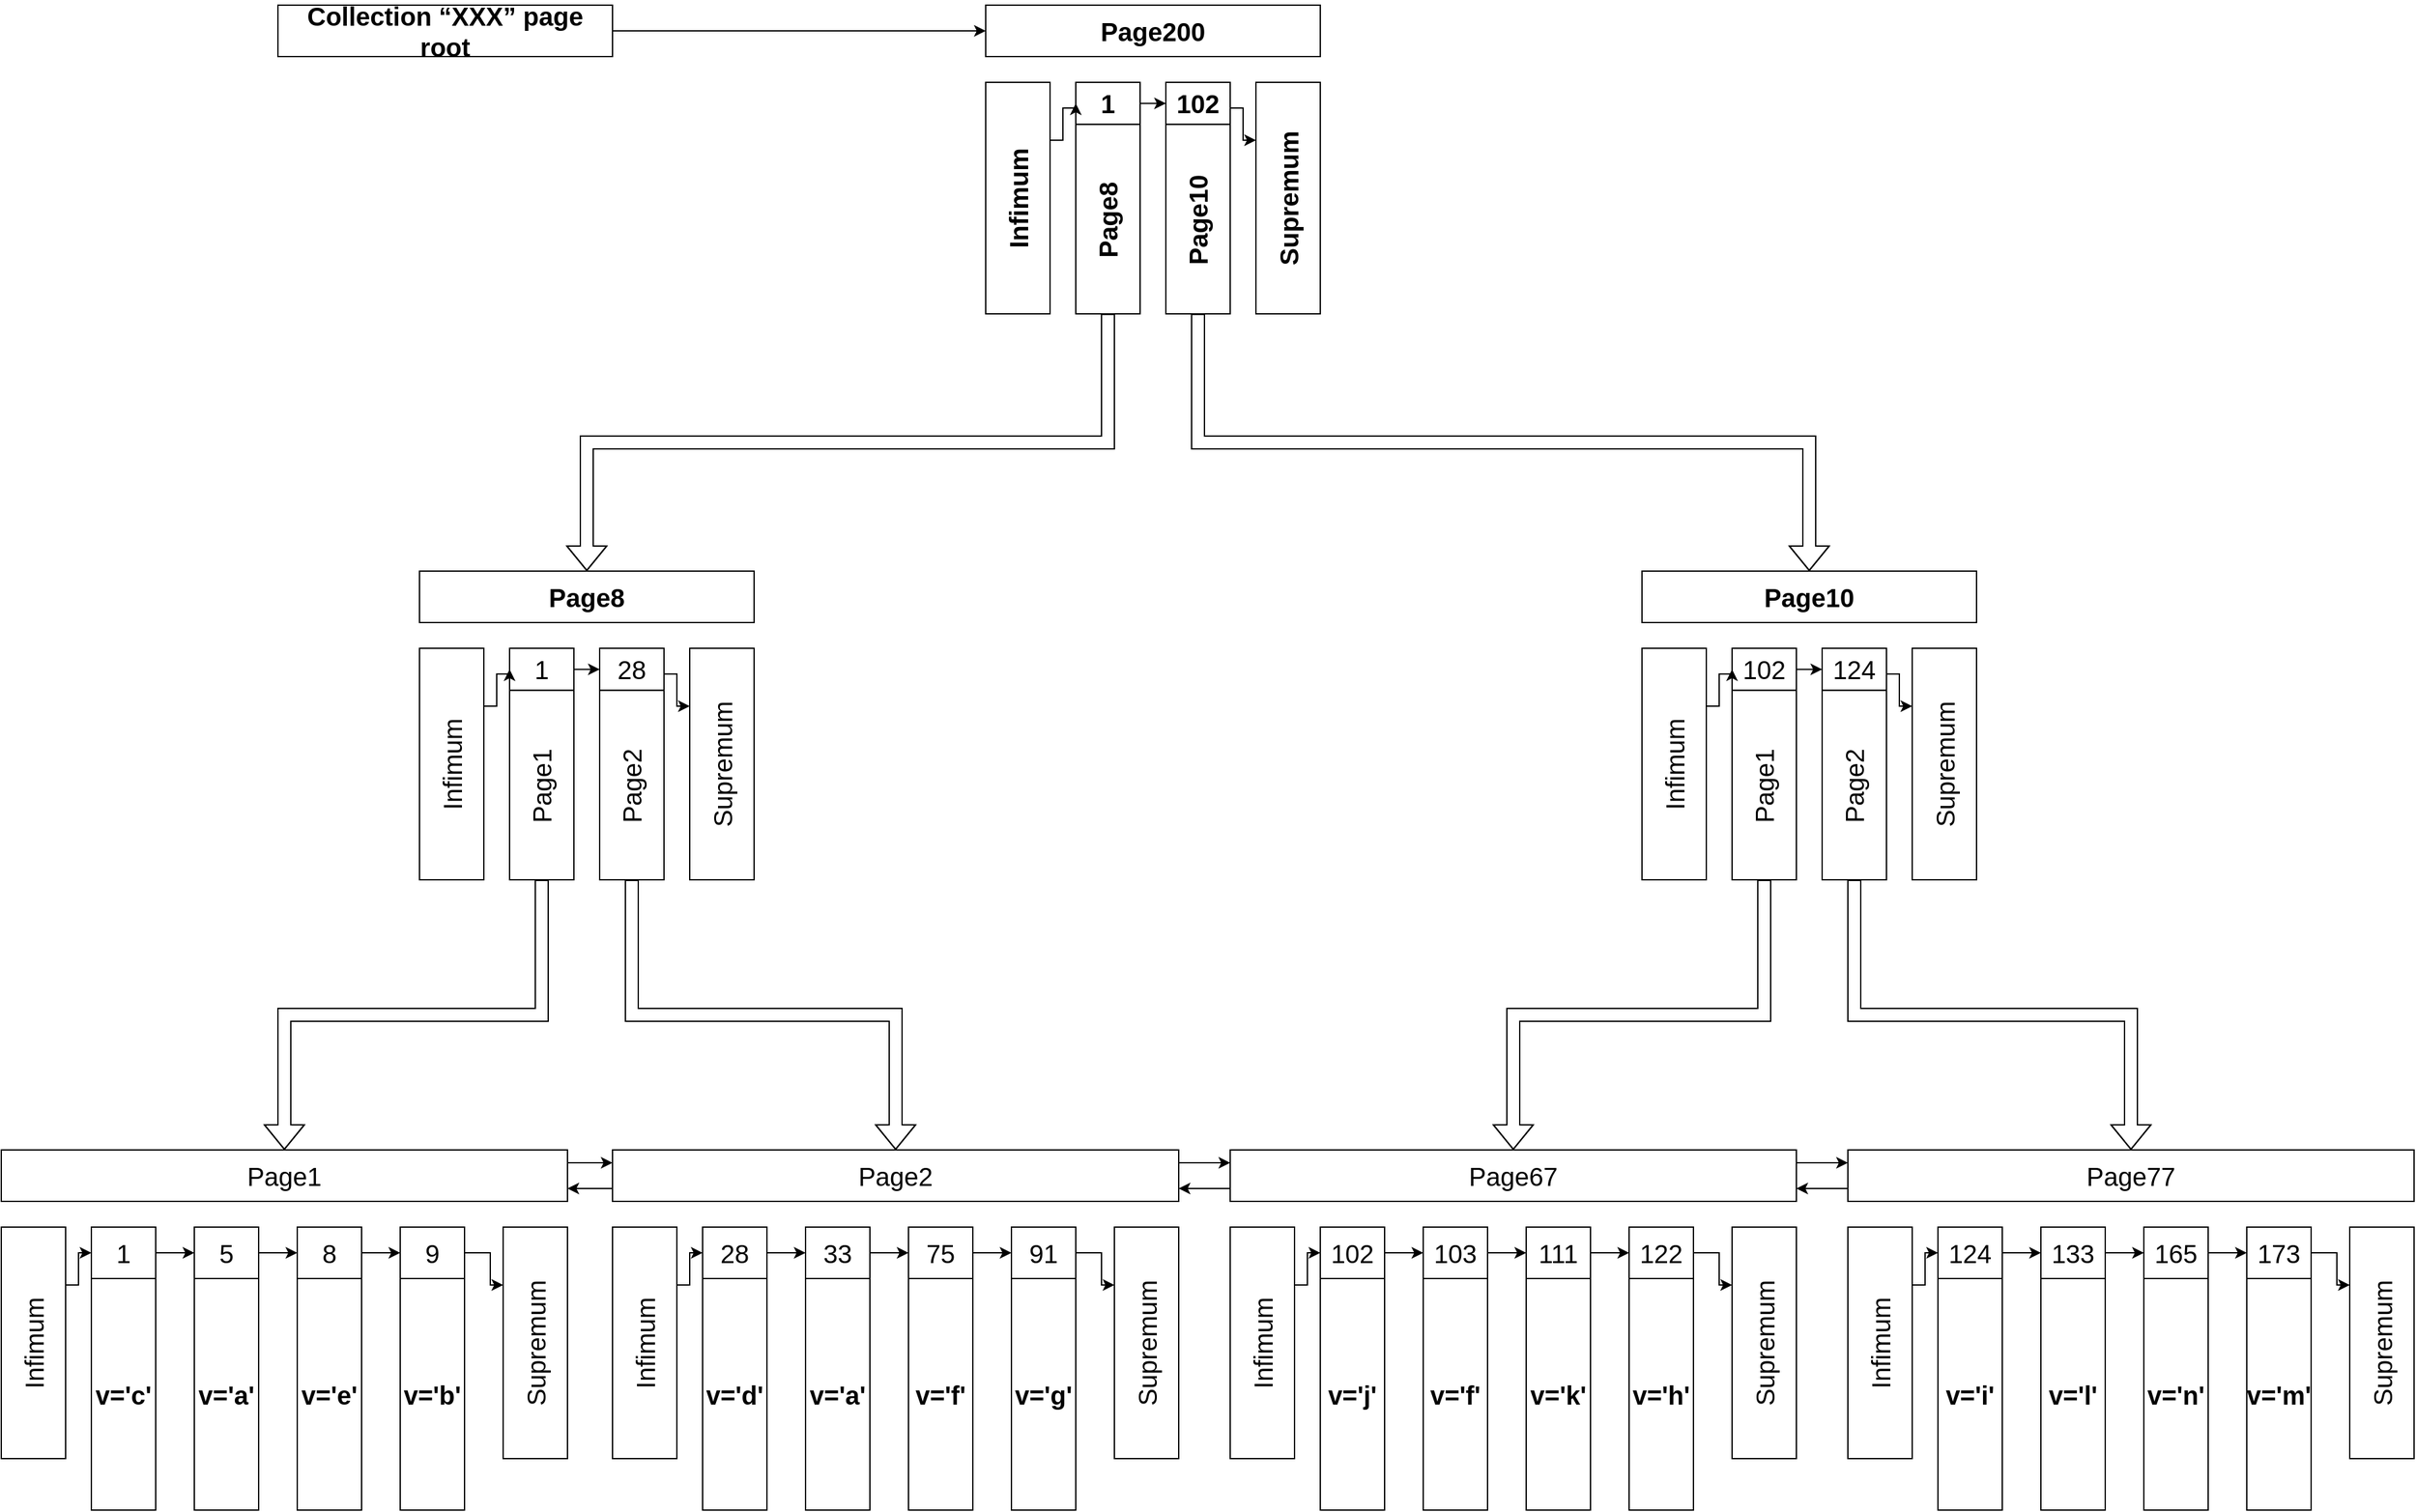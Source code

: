 <mxfile version="20.8.20" type="device"><diagram name="Page-1" id="5X7qmwgHOfAjLhb3YUsZ"><mxGraphModel dx="1434" dy="1808" grid="1" gridSize="10" guides="1" tooltips="1" connect="1" arrows="1" fold="1" page="1" pageScale="1" pageWidth="850" pageHeight="1100" math="0" shadow="0"><root><mxCell id="0"/><mxCell id="1" parent="0"/><mxCell id="Xnpi_SA6Ho7WQKkyMtxQ-25" style="edgeStyle=orthogonalEdgeStyle;rounded=0;orthogonalLoop=1;jettySize=auto;html=1;exitX=1;exitY=0.25;exitDx=0;exitDy=0;entryX=0;entryY=0.25;entryDx=0;entryDy=0;" edge="1" parent="1" source="koLjiDiufipP8f6T_nUg-43" target="koLjiDiufipP8f6T_nUg-63"><mxGeometry relative="1" as="geometry"/></mxCell><mxCell id="koLjiDiufipP8f6T_nUg-105" style="edgeStyle=orthogonalEdgeStyle;rounded=0;orthogonalLoop=1;jettySize=auto;html=1;exitX=1;exitY=0.25;exitDx=0;exitDy=0;entryX=0;entryY=0.25;entryDx=0;entryDy=0;fontFamily=Helvetica;fontSize=20;" parent="1" source="koLjiDiufipP8f6T_nUg-63" target="koLjiDiufipP8f6T_nUg-85" edge="1"><mxGeometry relative="1" as="geometry"/></mxCell><mxCell id="Xnpi_SA6Ho7WQKkyMtxQ-26" style="edgeStyle=orthogonalEdgeStyle;rounded=0;orthogonalLoop=1;jettySize=auto;html=1;exitX=0;exitY=0.75;exitDx=0;exitDy=0;entryX=1;entryY=0.75;entryDx=0;entryDy=0;" edge="1" parent="1" source="koLjiDiufipP8f6T_nUg-63" target="koLjiDiufipP8f6T_nUg-43"><mxGeometry relative="1" as="geometry"/></mxCell><mxCell id="koLjiDiufipP8f6T_nUg-106" style="edgeStyle=orthogonalEdgeStyle;rounded=0;orthogonalLoop=1;jettySize=auto;html=1;exitX=0;exitY=0.75;exitDx=0;exitDy=0;entryX=1;entryY=0.75;entryDx=0;entryDy=0;fontFamily=Helvetica;fontSize=20;" parent="1" source="koLjiDiufipP8f6T_nUg-85" target="koLjiDiufipP8f6T_nUg-63" edge="1"><mxGeometry relative="1" as="geometry"/></mxCell><mxCell id="koLjiDiufipP8f6T_nUg-127" style="edgeStyle=orthogonalEdgeStyle;rounded=0;orthogonalLoop=1;jettySize=auto;html=1;exitX=1;exitY=0.25;exitDx=0;exitDy=0;entryX=0;entryY=0.25;entryDx=0;entryDy=0;fontFamily=Helvetica;fontSize=20;" parent="1" source="koLjiDiufipP8f6T_nUg-85" target="koLjiDiufipP8f6T_nUg-107" edge="1"><mxGeometry relative="1" as="geometry"/></mxCell><mxCell id="koLjiDiufipP8f6T_nUg-128" style="edgeStyle=orthogonalEdgeStyle;rounded=0;orthogonalLoop=1;jettySize=auto;html=1;exitX=0;exitY=0.75;exitDx=0;exitDy=0;entryX=1;entryY=0.75;entryDx=0;entryDy=0;fontFamily=Helvetica;fontSize=20;" parent="1" source="koLjiDiufipP8f6T_nUg-107" target="koLjiDiufipP8f6T_nUg-85" edge="1"><mxGeometry relative="1" as="geometry"/></mxCell><mxCell id="koLjiDiufipP8f6T_nUg-150" style="edgeStyle=orthogonalEdgeStyle;rounded=0;orthogonalLoop=1;jettySize=auto;html=1;exitX=0.5;exitY=1;exitDx=0;exitDy=0;entryX=0.5;entryY=0;entryDx=0;entryDy=0;fontFamily=Helvetica;fontSize=20;shape=flexArrow;" parent="1" source="koLjiDiufipP8f6T_nUg-132" target="koLjiDiufipP8f6T_nUg-43" edge="1"><mxGeometry relative="1" as="geometry"/></mxCell><mxCell id="koLjiDiufipP8f6T_nUg-151" style="edgeStyle=orthogonalEdgeStyle;rounded=0;orthogonalLoop=1;jettySize=auto;html=1;exitX=0.5;exitY=1;exitDx=0;exitDy=0;entryX=0.5;entryY=0;entryDx=0;entryDy=0;fontFamily=Helvetica;fontSize=20;shape=flexArrow;" parent="1" source="koLjiDiufipP8f6T_nUg-141" target="koLjiDiufipP8f6T_nUg-63" edge="1"><mxGeometry relative="1" as="geometry"/></mxCell><mxCell id="koLjiDiufipP8f6T_nUg-164" style="edgeStyle=orthogonalEdgeStyle;rounded=0;orthogonalLoop=1;jettySize=auto;html=1;exitX=0.5;exitY=1;exitDx=0;exitDy=0;entryX=0.5;entryY=0;entryDx=0;entryDy=0;fontFamily=Helvetica;fontSize=20;shape=flexArrow;" parent="1" source="koLjiDiufipP8f6T_nUg-155" target="koLjiDiufipP8f6T_nUg-85" edge="1"><mxGeometry relative="1" as="geometry"/></mxCell><mxCell id="koLjiDiufipP8f6T_nUg-165" style="edgeStyle=orthogonalEdgeStyle;rounded=0;orthogonalLoop=1;jettySize=auto;html=1;fontFamily=Helvetica;fontSize=20;shape=flexArrow;" parent="1" source="koLjiDiufipP8f6T_nUg-158" target="koLjiDiufipP8f6T_nUg-107" edge="1"><mxGeometry relative="1" as="geometry"/></mxCell><mxCell id="koLjiDiufipP8f6T_nUg-178" style="edgeStyle=orthogonalEdgeStyle;rounded=0;orthogonalLoop=1;jettySize=auto;html=1;exitX=0.5;exitY=1;exitDx=0;exitDy=0;entryX=0.5;entryY=0;entryDx=0;entryDy=0;fontFamily=Helvetica;fontSize=20;shape=flexArrow;" parent="1" source="koLjiDiufipP8f6T_nUg-169" target="koLjiDiufipP8f6T_nUg-129" edge="1"><mxGeometry relative="1" as="geometry"/></mxCell><mxCell id="koLjiDiufipP8f6T_nUg-179" style="edgeStyle=orthogonalEdgeStyle;rounded=0;orthogonalLoop=1;jettySize=auto;html=1;exitX=0.5;exitY=1;exitDx=0;exitDy=0;entryX=0.5;entryY=0;entryDx=0;entryDy=0;fontFamily=Helvetica;fontSize=20;shape=flexArrow;" parent="1" source="koLjiDiufipP8f6T_nUg-172" target="koLjiDiufipP8f6T_nUg-152" edge="1"><mxGeometry relative="1" as="geometry"/></mxCell><mxCell id="koLjiDiufipP8f6T_nUg-181" style="edgeStyle=orthogonalEdgeStyle;rounded=0;orthogonalLoop=1;jettySize=auto;html=1;entryX=0;entryY=0.5;entryDx=0;entryDy=0;fontFamily=Helvetica;fontSize=20;" parent="1" source="koLjiDiufipP8f6T_nUg-180" target="koLjiDiufipP8f6T_nUg-166" edge="1"><mxGeometry relative="1" as="geometry"/></mxCell><mxCell id="koLjiDiufipP8f6T_nUg-180" value="&lt;b&gt;Collection “XXX” page root&lt;/b&gt;" style="rounded=0;whiteSpace=wrap;html=1;fontSize=20;" parent="1" vertex="1"><mxGeometry x="420" y="-580" width="260" height="40" as="geometry"/></mxCell><mxCell id="Xnpi_SA6Ho7WQKkyMtxQ-29" value="" style="group" vertex="1" connectable="0" parent="1"><mxGeometry x="530" y="-140" width="260" height="240" as="geometry"/></mxCell><mxCell id="koLjiDiufipP8f6T_nUg-129" value="&lt;b&gt;Page8&lt;/b&gt;" style="rounded=0;whiteSpace=wrap;html=1;fontSize=20;" parent="Xnpi_SA6Ho7WQKkyMtxQ-29" vertex="1"><mxGeometry width="260" height="40" as="geometry"/></mxCell><mxCell id="koLjiDiufipP8f6T_nUg-130" value="" style="group" parent="Xnpi_SA6Ho7WQKkyMtxQ-29" vertex="1" connectable="0"><mxGeometry x="70" y="60" width="50" height="180" as="geometry"/></mxCell><mxCell id="koLjiDiufipP8f6T_nUg-131" value="1" style="rounded=0;whiteSpace=wrap;html=1;fontSize=20;" parent="koLjiDiufipP8f6T_nUg-130" vertex="1"><mxGeometry width="50" height="32.727" as="geometry"/></mxCell><mxCell id="koLjiDiufipP8f6T_nUg-132" value="Page1" style="rounded=0;whiteSpace=wrap;html=1;fontSize=20;horizontal=0;" parent="koLjiDiufipP8f6T_nUg-130" vertex="1"><mxGeometry y="32.727" width="50" height="147.273" as="geometry"/></mxCell><mxCell id="koLjiDiufipP8f6T_nUg-139" value="" style="group" parent="Xnpi_SA6Ho7WQKkyMtxQ-29" vertex="1" connectable="0"><mxGeometry x="140" y="60" width="50" height="180" as="geometry"/></mxCell><mxCell id="koLjiDiufipP8f6T_nUg-140" value="28" style="rounded=0;whiteSpace=wrap;html=1;fontSize=20;" parent="koLjiDiufipP8f6T_nUg-139" vertex="1"><mxGeometry width="50" height="32.727" as="geometry"/></mxCell><mxCell id="koLjiDiufipP8f6T_nUg-141" value="Page2" style="rounded=0;whiteSpace=wrap;html=1;fontSize=20;horizontal=0;" parent="koLjiDiufipP8f6T_nUg-139" vertex="1"><mxGeometry y="32.727" width="50" height="147.273" as="geometry"/></mxCell><mxCell id="koLjiDiufipP8f6T_nUg-142" style="edgeStyle=orthogonalEdgeStyle;rounded=0;orthogonalLoop=1;jettySize=auto;html=1;exitX=1;exitY=0.25;exitDx=0;exitDy=0;entryX=0;entryY=0.5;entryDx=0;entryDy=0;fontFamily=Helvetica;fontSize=20;" parent="Xnpi_SA6Ho7WQKkyMtxQ-29" source="koLjiDiufipP8f6T_nUg-143" target="koLjiDiufipP8f6T_nUg-131" edge="1"><mxGeometry relative="1" as="geometry"><Array as="points"><mxPoint x="60" y="105"/><mxPoint x="60" y="80"/></Array></mxGeometry></mxCell><mxCell id="koLjiDiufipP8f6T_nUg-143" value="Infimum" style="rounded=0;whiteSpace=wrap;html=1;fontSize=20;horizontal=0;" parent="Xnpi_SA6Ho7WQKkyMtxQ-29" vertex="1"><mxGeometry y="60" width="50" height="180" as="geometry"/></mxCell><mxCell id="koLjiDiufipP8f6T_nUg-144" value="Supremum" style="rounded=0;whiteSpace=wrap;html=1;fontSize=20;horizontal=0;" parent="Xnpi_SA6Ho7WQKkyMtxQ-29" vertex="1"><mxGeometry x="210" y="60" width="50" height="180" as="geometry"/></mxCell><mxCell id="koLjiDiufipP8f6T_nUg-148" style="edgeStyle=orthogonalEdgeStyle;rounded=0;orthogonalLoop=1;jettySize=auto;html=1;exitX=1;exitY=0.5;exitDx=0;exitDy=0;entryX=0;entryY=0.25;entryDx=0;entryDy=0;fontFamily=Helvetica;fontSize=20;" parent="Xnpi_SA6Ho7WQKkyMtxQ-29" source="koLjiDiufipP8f6T_nUg-140" target="koLjiDiufipP8f6T_nUg-144" edge="1"><mxGeometry relative="1" as="geometry"><Array as="points"><mxPoint x="200" y="80"/><mxPoint x="200" y="105"/></Array></mxGeometry></mxCell><mxCell id="koLjiDiufipP8f6T_nUg-149" style="edgeStyle=orthogonalEdgeStyle;rounded=0;orthogonalLoop=1;jettySize=auto;html=1;exitX=1;exitY=0.5;exitDx=0;exitDy=0;fontFamily=Helvetica;fontSize=20;" parent="Xnpi_SA6Ho7WQKkyMtxQ-29" source="koLjiDiufipP8f6T_nUg-131" target="koLjiDiufipP8f6T_nUg-140" edge="1"><mxGeometry relative="1" as="geometry"/></mxCell><mxCell id="Xnpi_SA6Ho7WQKkyMtxQ-30" value="" style="group" vertex="1" connectable="0" parent="1"><mxGeometry x="970" y="-580" width="260" height="240" as="geometry"/></mxCell><mxCell id="koLjiDiufipP8f6T_nUg-166" value="&lt;b&gt;Page200&lt;/b&gt;" style="rounded=0;whiteSpace=wrap;html=1;fontSize=20;" parent="Xnpi_SA6Ho7WQKkyMtxQ-30" vertex="1"><mxGeometry width="260" height="40" as="geometry"/></mxCell><mxCell id="koLjiDiufipP8f6T_nUg-167" value="" style="group;" parent="Xnpi_SA6Ho7WQKkyMtxQ-30" vertex="1" connectable="0"><mxGeometry x="70" y="60" width="50" height="180" as="geometry"/></mxCell><mxCell id="koLjiDiufipP8f6T_nUg-168" value="&lt;b&gt;1&lt;/b&gt;" style="rounded=0;whiteSpace=wrap;html=1;fontSize=20;" parent="koLjiDiufipP8f6T_nUg-167" vertex="1"><mxGeometry width="50" height="32.727" as="geometry"/></mxCell><mxCell id="koLjiDiufipP8f6T_nUg-169" value="&lt;b&gt;Page8&lt;/b&gt;" style="rounded=0;whiteSpace=wrap;html=1;fontSize=20;horizontal=0;" parent="koLjiDiufipP8f6T_nUg-167" vertex="1"><mxGeometry y="32.727" width="50" height="147.273" as="geometry"/></mxCell><mxCell id="koLjiDiufipP8f6T_nUg-170" value="" style="group;fontStyle=1" parent="Xnpi_SA6Ho7WQKkyMtxQ-30" vertex="1" connectable="0"><mxGeometry x="140" y="60" width="50" height="180" as="geometry"/></mxCell><mxCell id="koLjiDiufipP8f6T_nUg-171" value="&lt;b&gt;102&lt;/b&gt;" style="rounded=0;whiteSpace=wrap;html=1;fontSize=20;" parent="koLjiDiufipP8f6T_nUg-170" vertex="1"><mxGeometry width="50" height="32.727" as="geometry"/></mxCell><mxCell id="koLjiDiufipP8f6T_nUg-172" value="&lt;b&gt;Page10&lt;/b&gt;" style="rounded=0;whiteSpace=wrap;html=1;fontSize=20;horizontal=0;" parent="koLjiDiufipP8f6T_nUg-170" vertex="1"><mxGeometry y="32.727" width="50" height="147.273" as="geometry"/></mxCell><mxCell id="koLjiDiufipP8f6T_nUg-173" style="edgeStyle=orthogonalEdgeStyle;rounded=0;orthogonalLoop=1;jettySize=auto;html=1;exitX=1;exitY=0.25;exitDx=0;exitDy=0;entryX=0;entryY=0.5;entryDx=0;entryDy=0;fontFamily=Helvetica;fontSize=20;" parent="Xnpi_SA6Ho7WQKkyMtxQ-30" source="koLjiDiufipP8f6T_nUg-174" target="koLjiDiufipP8f6T_nUg-168" edge="1"><mxGeometry relative="1" as="geometry"><Array as="points"><mxPoint x="60" y="105"/><mxPoint x="60" y="80"/></Array></mxGeometry></mxCell><mxCell id="koLjiDiufipP8f6T_nUg-174" value="&lt;b&gt;Infimum&lt;/b&gt;" style="rounded=0;whiteSpace=wrap;html=1;fontSize=20;horizontal=0;" parent="Xnpi_SA6Ho7WQKkyMtxQ-30" vertex="1"><mxGeometry y="60" width="50" height="180" as="geometry"/></mxCell><mxCell id="koLjiDiufipP8f6T_nUg-175" value="&lt;b&gt;Supremum&lt;/b&gt;" style="rounded=0;whiteSpace=wrap;html=1;fontSize=20;horizontal=0;" parent="Xnpi_SA6Ho7WQKkyMtxQ-30" vertex="1"><mxGeometry x="210" y="60" width="50" height="180" as="geometry"/></mxCell><mxCell id="koLjiDiufipP8f6T_nUg-176" style="edgeStyle=orthogonalEdgeStyle;rounded=0;orthogonalLoop=1;jettySize=auto;html=1;exitX=1;exitY=0.5;exitDx=0;exitDy=0;entryX=0;entryY=0.25;entryDx=0;entryDy=0;fontFamily=Helvetica;fontSize=20;" parent="Xnpi_SA6Ho7WQKkyMtxQ-30" source="koLjiDiufipP8f6T_nUg-171" target="koLjiDiufipP8f6T_nUg-175" edge="1"><mxGeometry relative="1" as="geometry"><Array as="points"><mxPoint x="200" y="80"/><mxPoint x="200" y="105"/></Array></mxGeometry></mxCell><mxCell id="koLjiDiufipP8f6T_nUg-177" style="edgeStyle=orthogonalEdgeStyle;rounded=0;orthogonalLoop=1;jettySize=auto;html=1;exitX=1;exitY=0.5;exitDx=0;exitDy=0;fontFamily=Helvetica;fontSize=20;" parent="Xnpi_SA6Ho7WQKkyMtxQ-30" source="koLjiDiufipP8f6T_nUg-168" target="koLjiDiufipP8f6T_nUg-171" edge="1"><mxGeometry relative="1" as="geometry"/></mxCell><mxCell id="Xnpi_SA6Ho7WQKkyMtxQ-31" value="" style="group" vertex="1" connectable="0" parent="1"><mxGeometry x="1480" y="-140" width="260" height="240" as="geometry"/></mxCell><mxCell id="koLjiDiufipP8f6T_nUg-152" value="&lt;b&gt;Page10&lt;/b&gt;" style="rounded=0;whiteSpace=wrap;html=1;fontSize=20;" parent="Xnpi_SA6Ho7WQKkyMtxQ-31" vertex="1"><mxGeometry width="260" height="40" as="geometry"/></mxCell><mxCell id="koLjiDiufipP8f6T_nUg-153" value="" style="group" parent="Xnpi_SA6Ho7WQKkyMtxQ-31" vertex="1" connectable="0"><mxGeometry x="70" y="60" width="50" height="180" as="geometry"/></mxCell><mxCell id="koLjiDiufipP8f6T_nUg-154" value="102" style="rounded=0;whiteSpace=wrap;html=1;fontSize=20;" parent="koLjiDiufipP8f6T_nUg-153" vertex="1"><mxGeometry width="50" height="32.727" as="geometry"/></mxCell><mxCell id="koLjiDiufipP8f6T_nUg-155" value="Page1" style="rounded=0;whiteSpace=wrap;html=1;fontSize=20;horizontal=0;" parent="koLjiDiufipP8f6T_nUg-153" vertex="1"><mxGeometry y="32.727" width="50" height="147.273" as="geometry"/></mxCell><mxCell id="koLjiDiufipP8f6T_nUg-156" value="" style="group" parent="Xnpi_SA6Ho7WQKkyMtxQ-31" vertex="1" connectable="0"><mxGeometry x="140" y="60" width="50" height="180" as="geometry"/></mxCell><mxCell id="koLjiDiufipP8f6T_nUg-157" value="124" style="rounded=0;whiteSpace=wrap;html=1;fontSize=20;" parent="koLjiDiufipP8f6T_nUg-156" vertex="1"><mxGeometry width="50" height="32.727" as="geometry"/></mxCell><mxCell id="koLjiDiufipP8f6T_nUg-158" value="Page2" style="rounded=0;whiteSpace=wrap;html=1;fontSize=20;horizontal=0;" parent="koLjiDiufipP8f6T_nUg-156" vertex="1"><mxGeometry y="32.727" width="50" height="147.273" as="geometry"/></mxCell><mxCell id="koLjiDiufipP8f6T_nUg-159" style="edgeStyle=orthogonalEdgeStyle;rounded=0;orthogonalLoop=1;jettySize=auto;html=1;exitX=1;exitY=0.25;exitDx=0;exitDy=0;entryX=0;entryY=0.5;entryDx=0;entryDy=0;fontFamily=Helvetica;fontSize=20;" parent="Xnpi_SA6Ho7WQKkyMtxQ-31" source="koLjiDiufipP8f6T_nUg-160" target="koLjiDiufipP8f6T_nUg-154" edge="1"><mxGeometry relative="1" as="geometry"><Array as="points"><mxPoint x="60" y="105"/><mxPoint x="60" y="80"/></Array></mxGeometry></mxCell><mxCell id="koLjiDiufipP8f6T_nUg-160" value="Infimum" style="rounded=0;whiteSpace=wrap;html=1;fontSize=20;horizontal=0;" parent="Xnpi_SA6Ho7WQKkyMtxQ-31" vertex="1"><mxGeometry y="60" width="50" height="180" as="geometry"/></mxCell><mxCell id="koLjiDiufipP8f6T_nUg-161" value="Supremum" style="rounded=0;whiteSpace=wrap;html=1;fontSize=20;horizontal=0;" parent="Xnpi_SA6Ho7WQKkyMtxQ-31" vertex="1"><mxGeometry x="210" y="60" width="50" height="180" as="geometry"/></mxCell><mxCell id="koLjiDiufipP8f6T_nUg-162" style="edgeStyle=orthogonalEdgeStyle;rounded=0;orthogonalLoop=1;jettySize=auto;html=1;exitX=1;exitY=0.5;exitDx=0;exitDy=0;entryX=0;entryY=0.25;entryDx=0;entryDy=0;fontFamily=Helvetica;fontSize=20;" parent="Xnpi_SA6Ho7WQKkyMtxQ-31" source="koLjiDiufipP8f6T_nUg-157" target="koLjiDiufipP8f6T_nUg-161" edge="1"><mxGeometry relative="1" as="geometry"><Array as="points"><mxPoint x="200" y="80"/><mxPoint x="200" y="105"/></Array></mxGeometry></mxCell><mxCell id="koLjiDiufipP8f6T_nUg-163" style="edgeStyle=orthogonalEdgeStyle;rounded=0;orthogonalLoop=1;jettySize=auto;html=1;exitX=1;exitY=0.5;exitDx=0;exitDy=0;fontFamily=Helvetica;fontSize=20;" parent="Xnpi_SA6Ho7WQKkyMtxQ-31" source="koLjiDiufipP8f6T_nUg-154" target="koLjiDiufipP8f6T_nUg-157" edge="1"><mxGeometry relative="1" as="geometry"/></mxCell><mxCell id="Xnpi_SA6Ho7WQKkyMtxQ-32" value="" style="group" vertex="1" connectable="0" parent="1"><mxGeometry x="205" y="310" width="440" height="280" as="geometry"/></mxCell><mxCell id="koLjiDiufipP8f6T_nUg-43" value="Page1" style="rounded=0;whiteSpace=wrap;html=1;fontSize=20;" parent="Xnpi_SA6Ho7WQKkyMtxQ-32" vertex="1"><mxGeometry width="440" height="40" as="geometry"/></mxCell><mxCell id="koLjiDiufipP8f6T_nUg-46" value="" style="group" parent="Xnpi_SA6Ho7WQKkyMtxQ-32" vertex="1" connectable="0"><mxGeometry x="70" y="60" width="50" height="220" as="geometry"/></mxCell><mxCell id="koLjiDiufipP8f6T_nUg-44" value="1" style="rounded=0;whiteSpace=wrap;html=1;fontSize=20;" parent="koLjiDiufipP8f6T_nUg-46" vertex="1"><mxGeometry width="50" height="40" as="geometry"/></mxCell><mxCell id="koLjiDiufipP8f6T_nUg-45" value="&lt;b&gt;v='c'&lt;/b&gt;" style="rounded=0;whiteSpace=wrap;html=1;fontSize=20;" parent="koLjiDiufipP8f6T_nUg-46" vertex="1"><mxGeometry y="40" width="50" height="180" as="geometry"/></mxCell><mxCell id="koLjiDiufipP8f6T_nUg-47" value="" style="group" parent="Xnpi_SA6Ho7WQKkyMtxQ-32" vertex="1" connectable="0"><mxGeometry x="150" y="60" width="50" height="220" as="geometry"/></mxCell><mxCell id="koLjiDiufipP8f6T_nUg-48" value="5" style="rounded=0;whiteSpace=wrap;html=1;fontSize=20;" parent="koLjiDiufipP8f6T_nUg-47" vertex="1"><mxGeometry width="50" height="40" as="geometry"/></mxCell><mxCell id="koLjiDiufipP8f6T_nUg-49" value="&lt;b&gt;v='a'&lt;/b&gt;" style="rounded=0;whiteSpace=wrap;html=1;fontSize=20;" parent="koLjiDiufipP8f6T_nUg-47" vertex="1"><mxGeometry y="40" width="50" height="180" as="geometry"/></mxCell><mxCell id="koLjiDiufipP8f6T_nUg-50" value="" style="group" parent="Xnpi_SA6Ho7WQKkyMtxQ-32" vertex="1" connectable="0"><mxGeometry x="230" y="60" width="50" height="220" as="geometry"/></mxCell><mxCell id="koLjiDiufipP8f6T_nUg-51" value="8" style="rounded=0;whiteSpace=wrap;html=1;fontSize=20;" parent="koLjiDiufipP8f6T_nUg-50" vertex="1"><mxGeometry width="50" height="40" as="geometry"/></mxCell><mxCell id="koLjiDiufipP8f6T_nUg-52" value="&lt;b&gt;v='e'&lt;/b&gt;" style="rounded=0;whiteSpace=wrap;html=1;fontSize=20;" parent="koLjiDiufipP8f6T_nUg-50" vertex="1"><mxGeometry y="40" width="50" height="180" as="geometry"/></mxCell><mxCell id="koLjiDiufipP8f6T_nUg-53" value="" style="group" parent="Xnpi_SA6Ho7WQKkyMtxQ-32" vertex="1" connectable="0"><mxGeometry x="310" y="60" width="50" height="220" as="geometry"/></mxCell><mxCell id="koLjiDiufipP8f6T_nUg-54" value="9" style="rounded=0;whiteSpace=wrap;html=1;fontSize=20;" parent="koLjiDiufipP8f6T_nUg-53" vertex="1"><mxGeometry width="50" height="40" as="geometry"/></mxCell><mxCell id="koLjiDiufipP8f6T_nUg-55" value="&lt;b&gt;v='b'&lt;/b&gt;" style="rounded=0;whiteSpace=wrap;html=1;fontSize=20;" parent="koLjiDiufipP8f6T_nUg-53" vertex="1"><mxGeometry y="40" width="50" height="180" as="geometry"/></mxCell><mxCell id="koLjiDiufipP8f6T_nUg-58" style="edgeStyle=orthogonalEdgeStyle;rounded=0;orthogonalLoop=1;jettySize=auto;html=1;exitX=1;exitY=0.25;exitDx=0;exitDy=0;entryX=0;entryY=0.5;entryDx=0;entryDy=0;fontFamily=Helvetica;fontSize=20;" parent="Xnpi_SA6Ho7WQKkyMtxQ-32" source="koLjiDiufipP8f6T_nUg-56" target="koLjiDiufipP8f6T_nUg-44" edge="1"><mxGeometry relative="1" as="geometry"><Array as="points"><mxPoint x="60" y="105"/><mxPoint x="60" y="80"/></Array></mxGeometry></mxCell><mxCell id="koLjiDiufipP8f6T_nUg-56" value="Infimum" style="rounded=0;whiteSpace=wrap;html=1;fontSize=20;horizontal=0;" parent="Xnpi_SA6Ho7WQKkyMtxQ-32" vertex="1"><mxGeometry y="60" width="50" height="180" as="geometry"/></mxCell><mxCell id="koLjiDiufipP8f6T_nUg-57" value="Supremum" style="rounded=0;whiteSpace=wrap;html=1;fontSize=20;horizontal=0;" parent="Xnpi_SA6Ho7WQKkyMtxQ-32" vertex="1"><mxGeometry x="390" y="60" width="50" height="180" as="geometry"/></mxCell><mxCell id="koLjiDiufipP8f6T_nUg-59" style="edgeStyle=orthogonalEdgeStyle;rounded=0;orthogonalLoop=1;jettySize=auto;html=1;exitX=1;exitY=0.5;exitDx=0;exitDy=0;entryX=0;entryY=0.5;entryDx=0;entryDy=0;fontFamily=Helvetica;fontSize=20;" parent="Xnpi_SA6Ho7WQKkyMtxQ-32" source="koLjiDiufipP8f6T_nUg-44" target="koLjiDiufipP8f6T_nUg-48" edge="1"><mxGeometry relative="1" as="geometry"/></mxCell><mxCell id="koLjiDiufipP8f6T_nUg-60" style="edgeStyle=orthogonalEdgeStyle;rounded=0;orthogonalLoop=1;jettySize=auto;html=1;exitX=1;exitY=0.5;exitDx=0;exitDy=0;entryX=0;entryY=0.5;entryDx=0;entryDy=0;fontFamily=Helvetica;fontSize=20;" parent="Xnpi_SA6Ho7WQKkyMtxQ-32" source="koLjiDiufipP8f6T_nUg-48" target="koLjiDiufipP8f6T_nUg-51" edge="1"><mxGeometry relative="1" as="geometry"/></mxCell><mxCell id="Xnpi_SA6Ho7WQKkyMtxQ-27" style="edgeStyle=orthogonalEdgeStyle;rounded=0;orthogonalLoop=1;jettySize=auto;html=1;exitX=1;exitY=0.5;exitDx=0;exitDy=0;entryX=0;entryY=0.5;entryDx=0;entryDy=0;" edge="1" parent="Xnpi_SA6Ho7WQKkyMtxQ-32" source="koLjiDiufipP8f6T_nUg-51" target="koLjiDiufipP8f6T_nUg-54"><mxGeometry relative="1" as="geometry"/></mxCell><mxCell id="Xnpi_SA6Ho7WQKkyMtxQ-28" style="edgeStyle=orthogonalEdgeStyle;rounded=0;orthogonalLoop=1;jettySize=auto;html=1;exitX=1;exitY=0.5;exitDx=0;exitDy=0;entryX=0;entryY=0.25;entryDx=0;entryDy=0;" edge="1" parent="Xnpi_SA6Ho7WQKkyMtxQ-32" source="koLjiDiufipP8f6T_nUg-54" target="koLjiDiufipP8f6T_nUg-57"><mxGeometry relative="1" as="geometry"><Array as="points"><mxPoint x="380" y="80"/><mxPoint x="380" y="105"/></Array></mxGeometry></mxCell><mxCell id="Xnpi_SA6Ho7WQKkyMtxQ-33" value="" style="group" vertex="1" connectable="0" parent="1"><mxGeometry x="680" y="310" width="440" height="280" as="geometry"/></mxCell><mxCell id="koLjiDiufipP8f6T_nUg-63" value="Page2" style="rounded=0;whiteSpace=wrap;html=1;fontSize=20;" parent="Xnpi_SA6Ho7WQKkyMtxQ-33" vertex="1"><mxGeometry width="440" height="40" as="geometry"/></mxCell><mxCell id="koLjiDiufipP8f6T_nUg-64" value="" style="group" parent="Xnpi_SA6Ho7WQKkyMtxQ-33" vertex="1" connectable="0"><mxGeometry x="70" y="60" width="50" height="220" as="geometry"/></mxCell><mxCell id="koLjiDiufipP8f6T_nUg-65" value="28" style="rounded=0;whiteSpace=wrap;html=1;fontSize=20;" parent="koLjiDiufipP8f6T_nUg-64" vertex="1"><mxGeometry width="50" height="40" as="geometry"/></mxCell><mxCell id="koLjiDiufipP8f6T_nUg-66" value="&lt;b&gt;v='d'&lt;/b&gt;" style="rounded=0;whiteSpace=wrap;html=1;fontSize=20;" parent="koLjiDiufipP8f6T_nUg-64" vertex="1"><mxGeometry y="40" width="50" height="180" as="geometry"/></mxCell><mxCell id="koLjiDiufipP8f6T_nUg-67" value="" style="group" parent="Xnpi_SA6Ho7WQKkyMtxQ-33" vertex="1" connectable="0"><mxGeometry x="150" y="60" width="50" height="220" as="geometry"/></mxCell><mxCell id="koLjiDiufipP8f6T_nUg-68" value="33" style="rounded=0;whiteSpace=wrap;html=1;fontSize=20;" parent="koLjiDiufipP8f6T_nUg-67" vertex="1"><mxGeometry width="50" height="40" as="geometry"/></mxCell><mxCell id="koLjiDiufipP8f6T_nUg-69" value="&lt;b&gt;v='a'&lt;/b&gt;" style="rounded=0;whiteSpace=wrap;html=1;fontSize=20;" parent="koLjiDiufipP8f6T_nUg-67" vertex="1"><mxGeometry y="40" width="50" height="180" as="geometry"/></mxCell><mxCell id="koLjiDiufipP8f6T_nUg-70" value="" style="group" parent="Xnpi_SA6Ho7WQKkyMtxQ-33" vertex="1" connectable="0"><mxGeometry x="230" y="60" width="50" height="220" as="geometry"/></mxCell><mxCell id="koLjiDiufipP8f6T_nUg-71" value="75" style="rounded=0;whiteSpace=wrap;html=1;fontSize=20;" parent="koLjiDiufipP8f6T_nUg-70" vertex="1"><mxGeometry width="50" height="40" as="geometry"/></mxCell><mxCell id="koLjiDiufipP8f6T_nUg-72" value="&lt;b&gt;v='f'&lt;/b&gt;" style="rounded=0;whiteSpace=wrap;html=1;fontSize=20;" parent="koLjiDiufipP8f6T_nUg-70" vertex="1"><mxGeometry y="40" width="50" height="180" as="geometry"/></mxCell><mxCell id="koLjiDiufipP8f6T_nUg-73" value="" style="group" parent="Xnpi_SA6Ho7WQKkyMtxQ-33" vertex="1" connectable="0"><mxGeometry x="310" y="60" width="50" height="220" as="geometry"/></mxCell><mxCell id="koLjiDiufipP8f6T_nUg-74" value="91" style="rounded=0;whiteSpace=wrap;html=1;fontSize=20;" parent="koLjiDiufipP8f6T_nUg-73" vertex="1"><mxGeometry width="50" height="40" as="geometry"/></mxCell><mxCell id="koLjiDiufipP8f6T_nUg-75" value="&lt;b&gt;v='g'&lt;/b&gt;" style="rounded=0;whiteSpace=wrap;html=1;fontSize=20;" parent="koLjiDiufipP8f6T_nUg-73" vertex="1"><mxGeometry y="40" width="50" height="180" as="geometry"/></mxCell><mxCell id="koLjiDiufipP8f6T_nUg-76" style="edgeStyle=orthogonalEdgeStyle;rounded=0;orthogonalLoop=1;jettySize=auto;html=1;exitX=1;exitY=0.25;exitDx=0;exitDy=0;entryX=0;entryY=0.5;entryDx=0;entryDy=0;fontFamily=Helvetica;fontSize=20;" parent="Xnpi_SA6Ho7WQKkyMtxQ-33" source="koLjiDiufipP8f6T_nUg-77" target="koLjiDiufipP8f6T_nUg-65" edge="1"><mxGeometry relative="1" as="geometry"><Array as="points"><mxPoint x="60" y="105"/><mxPoint x="60" y="80"/></Array></mxGeometry></mxCell><mxCell id="koLjiDiufipP8f6T_nUg-77" value="Infimum" style="rounded=0;whiteSpace=wrap;html=1;fontSize=20;horizontal=0;" parent="Xnpi_SA6Ho7WQKkyMtxQ-33" vertex="1"><mxGeometry y="60" width="50" height="180" as="geometry"/></mxCell><mxCell id="koLjiDiufipP8f6T_nUg-78" value="Supremum" style="rounded=0;whiteSpace=wrap;html=1;fontSize=20;horizontal=0;" parent="Xnpi_SA6Ho7WQKkyMtxQ-33" vertex="1"><mxGeometry x="390" y="60" width="50" height="180" as="geometry"/></mxCell><mxCell id="koLjiDiufipP8f6T_nUg-79" style="edgeStyle=orthogonalEdgeStyle;rounded=0;orthogonalLoop=1;jettySize=auto;html=1;exitX=1;exitY=0.5;exitDx=0;exitDy=0;entryX=0;entryY=0.5;entryDx=0;entryDy=0;fontFamily=Helvetica;fontSize=20;" parent="Xnpi_SA6Ho7WQKkyMtxQ-33" source="koLjiDiufipP8f6T_nUg-65" target="koLjiDiufipP8f6T_nUg-68" edge="1"><mxGeometry relative="1" as="geometry"/></mxCell><mxCell id="koLjiDiufipP8f6T_nUg-80" style="edgeStyle=orthogonalEdgeStyle;rounded=0;orthogonalLoop=1;jettySize=auto;html=1;exitX=1;exitY=0.5;exitDx=0;exitDy=0;entryX=0;entryY=0.5;entryDx=0;entryDy=0;fontFamily=Helvetica;fontSize=20;" parent="Xnpi_SA6Ho7WQKkyMtxQ-33" source="koLjiDiufipP8f6T_nUg-68" target="koLjiDiufipP8f6T_nUg-71" edge="1"><mxGeometry relative="1" as="geometry"/></mxCell><mxCell id="koLjiDiufipP8f6T_nUg-81" style="edgeStyle=orthogonalEdgeStyle;rounded=0;orthogonalLoop=1;jettySize=auto;html=1;exitX=1;exitY=0.5;exitDx=0;exitDy=0;fontFamily=Helvetica;fontSize=20;" parent="Xnpi_SA6Ho7WQKkyMtxQ-33" source="koLjiDiufipP8f6T_nUg-71" target="koLjiDiufipP8f6T_nUg-74" edge="1"><mxGeometry relative="1" as="geometry"/></mxCell><mxCell id="koLjiDiufipP8f6T_nUg-82" style="edgeStyle=orthogonalEdgeStyle;rounded=0;orthogonalLoop=1;jettySize=auto;html=1;exitX=1;exitY=0.5;exitDx=0;exitDy=0;entryX=0;entryY=0.25;entryDx=0;entryDy=0;fontFamily=Helvetica;fontSize=20;" parent="Xnpi_SA6Ho7WQKkyMtxQ-33" source="koLjiDiufipP8f6T_nUg-74" target="koLjiDiufipP8f6T_nUg-78" edge="1"><mxGeometry relative="1" as="geometry"><Array as="points"><mxPoint x="380" y="80"/><mxPoint x="380" y="105"/></Array></mxGeometry></mxCell><mxCell id="Xnpi_SA6Ho7WQKkyMtxQ-34" value="" style="group" vertex="1" connectable="0" parent="1"><mxGeometry x="1160" y="310" width="440" height="280" as="geometry"/></mxCell><mxCell id="koLjiDiufipP8f6T_nUg-85" value="Page67" style="rounded=0;whiteSpace=wrap;html=1;fontSize=20;" parent="Xnpi_SA6Ho7WQKkyMtxQ-34" vertex="1"><mxGeometry width="440" height="40" as="geometry"/></mxCell><mxCell id="koLjiDiufipP8f6T_nUg-86" value="" style="group" parent="Xnpi_SA6Ho7WQKkyMtxQ-34" vertex="1" connectable="0"><mxGeometry x="70" y="60" width="50" height="220" as="geometry"/></mxCell><mxCell id="koLjiDiufipP8f6T_nUg-87" value="102" style="rounded=0;whiteSpace=wrap;html=1;fontSize=20;" parent="koLjiDiufipP8f6T_nUg-86" vertex="1"><mxGeometry width="50" height="40" as="geometry"/></mxCell><mxCell id="koLjiDiufipP8f6T_nUg-88" value="&lt;b&gt;v='j'&lt;/b&gt;" style="rounded=0;whiteSpace=wrap;html=1;fontSize=20;" parent="koLjiDiufipP8f6T_nUg-86" vertex="1"><mxGeometry y="40" width="50" height="180" as="geometry"/></mxCell><mxCell id="koLjiDiufipP8f6T_nUg-89" value="" style="group" parent="Xnpi_SA6Ho7WQKkyMtxQ-34" vertex="1" connectable="0"><mxGeometry x="150" y="60" width="50" height="220" as="geometry"/></mxCell><mxCell id="koLjiDiufipP8f6T_nUg-90" value="103" style="rounded=0;whiteSpace=wrap;html=1;fontSize=20;" parent="koLjiDiufipP8f6T_nUg-89" vertex="1"><mxGeometry width="50" height="40" as="geometry"/></mxCell><mxCell id="koLjiDiufipP8f6T_nUg-91" value="&lt;b&gt;v='f'&lt;/b&gt;" style="rounded=0;whiteSpace=wrap;html=1;fontSize=20;" parent="koLjiDiufipP8f6T_nUg-89" vertex="1"><mxGeometry y="40" width="50" height="180" as="geometry"/></mxCell><mxCell id="koLjiDiufipP8f6T_nUg-92" value="" style="group" parent="Xnpi_SA6Ho7WQKkyMtxQ-34" vertex="1" connectable="0"><mxGeometry x="230" y="60" width="50" height="220" as="geometry"/></mxCell><mxCell id="koLjiDiufipP8f6T_nUg-93" value="111" style="rounded=0;whiteSpace=wrap;html=1;fontSize=20;" parent="koLjiDiufipP8f6T_nUg-92" vertex="1"><mxGeometry width="50" height="40" as="geometry"/></mxCell><mxCell id="koLjiDiufipP8f6T_nUg-94" value="&lt;b&gt;v='k'&lt;/b&gt;" style="rounded=0;whiteSpace=wrap;html=1;fontSize=20;" parent="koLjiDiufipP8f6T_nUg-92" vertex="1"><mxGeometry y="40" width="50" height="180" as="geometry"/></mxCell><mxCell id="koLjiDiufipP8f6T_nUg-95" value="" style="group" parent="Xnpi_SA6Ho7WQKkyMtxQ-34" vertex="1" connectable="0"><mxGeometry x="310" y="60" width="50" height="220" as="geometry"/></mxCell><mxCell id="koLjiDiufipP8f6T_nUg-96" value="122" style="rounded=0;whiteSpace=wrap;html=1;fontSize=20;" parent="koLjiDiufipP8f6T_nUg-95" vertex="1"><mxGeometry width="50" height="40" as="geometry"/></mxCell><mxCell id="koLjiDiufipP8f6T_nUg-97" value="&lt;b&gt;v='h'&lt;/b&gt;" style="rounded=0;whiteSpace=wrap;html=1;fontSize=20;" parent="koLjiDiufipP8f6T_nUg-95" vertex="1"><mxGeometry y="40" width="50" height="180" as="geometry"/></mxCell><mxCell id="koLjiDiufipP8f6T_nUg-98" style="edgeStyle=orthogonalEdgeStyle;rounded=0;orthogonalLoop=1;jettySize=auto;html=1;exitX=1;exitY=0.25;exitDx=0;exitDy=0;entryX=0;entryY=0.5;entryDx=0;entryDy=0;fontFamily=Helvetica;fontSize=20;" parent="Xnpi_SA6Ho7WQKkyMtxQ-34" source="koLjiDiufipP8f6T_nUg-99" target="koLjiDiufipP8f6T_nUg-87" edge="1"><mxGeometry relative="1" as="geometry"><Array as="points"><mxPoint x="60" y="105"/><mxPoint x="60" y="80"/></Array></mxGeometry></mxCell><mxCell id="koLjiDiufipP8f6T_nUg-99" value="Infimum" style="rounded=0;whiteSpace=wrap;html=1;fontSize=20;horizontal=0;" parent="Xnpi_SA6Ho7WQKkyMtxQ-34" vertex="1"><mxGeometry y="60" width="50" height="180" as="geometry"/></mxCell><mxCell id="koLjiDiufipP8f6T_nUg-100" value="Supremum" style="rounded=0;whiteSpace=wrap;html=1;fontSize=20;horizontal=0;" parent="Xnpi_SA6Ho7WQKkyMtxQ-34" vertex="1"><mxGeometry x="390" y="60" width="50" height="180" as="geometry"/></mxCell><mxCell id="koLjiDiufipP8f6T_nUg-101" style="edgeStyle=orthogonalEdgeStyle;rounded=0;orthogonalLoop=1;jettySize=auto;html=1;exitX=1;exitY=0.5;exitDx=0;exitDy=0;entryX=0;entryY=0.5;entryDx=0;entryDy=0;fontFamily=Helvetica;fontSize=20;" parent="Xnpi_SA6Ho7WQKkyMtxQ-34" source="koLjiDiufipP8f6T_nUg-87" target="koLjiDiufipP8f6T_nUg-90" edge="1"><mxGeometry relative="1" as="geometry"/></mxCell><mxCell id="koLjiDiufipP8f6T_nUg-102" style="edgeStyle=orthogonalEdgeStyle;rounded=0;orthogonalLoop=1;jettySize=auto;html=1;exitX=1;exitY=0.5;exitDx=0;exitDy=0;entryX=0;entryY=0.5;entryDx=0;entryDy=0;fontFamily=Helvetica;fontSize=20;" parent="Xnpi_SA6Ho7WQKkyMtxQ-34" source="koLjiDiufipP8f6T_nUg-90" target="koLjiDiufipP8f6T_nUg-93" edge="1"><mxGeometry relative="1" as="geometry"/></mxCell><mxCell id="koLjiDiufipP8f6T_nUg-103" style="edgeStyle=orthogonalEdgeStyle;rounded=0;orthogonalLoop=1;jettySize=auto;html=1;exitX=1;exitY=0.5;exitDx=0;exitDy=0;fontFamily=Helvetica;fontSize=20;" parent="Xnpi_SA6Ho7WQKkyMtxQ-34" source="koLjiDiufipP8f6T_nUg-93" target="koLjiDiufipP8f6T_nUg-96" edge="1"><mxGeometry relative="1" as="geometry"/></mxCell><mxCell id="koLjiDiufipP8f6T_nUg-104" style="edgeStyle=orthogonalEdgeStyle;rounded=0;orthogonalLoop=1;jettySize=auto;html=1;exitX=1;exitY=0.5;exitDx=0;exitDy=0;entryX=0;entryY=0.25;entryDx=0;entryDy=0;fontFamily=Helvetica;fontSize=20;" parent="Xnpi_SA6Ho7WQKkyMtxQ-34" source="koLjiDiufipP8f6T_nUg-96" target="koLjiDiufipP8f6T_nUg-100" edge="1"><mxGeometry relative="1" as="geometry"><Array as="points"><mxPoint x="380" y="80"/><mxPoint x="380" y="105"/></Array></mxGeometry></mxCell><mxCell id="Xnpi_SA6Ho7WQKkyMtxQ-35" value="" style="group" vertex="1" connectable="0" parent="1"><mxGeometry x="1640" y="310" width="440" height="280" as="geometry"/></mxCell><mxCell id="koLjiDiufipP8f6T_nUg-107" value="Page77" style="rounded=0;whiteSpace=wrap;html=1;fontSize=20;" parent="Xnpi_SA6Ho7WQKkyMtxQ-35" vertex="1"><mxGeometry width="440" height="40" as="geometry"/></mxCell><mxCell id="koLjiDiufipP8f6T_nUg-108" value="" style="group" parent="Xnpi_SA6Ho7WQKkyMtxQ-35" vertex="1" connectable="0"><mxGeometry x="70" y="60" width="50" height="220" as="geometry"/></mxCell><mxCell id="koLjiDiufipP8f6T_nUg-109" value="124" style="rounded=0;whiteSpace=wrap;html=1;fontSize=20;" parent="koLjiDiufipP8f6T_nUg-108" vertex="1"><mxGeometry width="50" height="40" as="geometry"/></mxCell><mxCell id="koLjiDiufipP8f6T_nUg-110" value="&lt;b&gt;v='i'&lt;/b&gt;" style="rounded=0;whiteSpace=wrap;html=1;fontSize=20;" parent="koLjiDiufipP8f6T_nUg-108" vertex="1"><mxGeometry y="40" width="50" height="180" as="geometry"/></mxCell><mxCell id="koLjiDiufipP8f6T_nUg-111" value="" style="group" parent="Xnpi_SA6Ho7WQKkyMtxQ-35" vertex="1" connectable="0"><mxGeometry x="150" y="60" width="50" height="220" as="geometry"/></mxCell><mxCell id="koLjiDiufipP8f6T_nUg-112" value="133" style="rounded=0;whiteSpace=wrap;html=1;fontSize=20;" parent="koLjiDiufipP8f6T_nUg-111" vertex="1"><mxGeometry width="50" height="40" as="geometry"/></mxCell><mxCell id="koLjiDiufipP8f6T_nUg-113" value="&lt;b&gt;v='l'&lt;/b&gt;" style="rounded=0;whiteSpace=wrap;html=1;fontSize=20;" parent="koLjiDiufipP8f6T_nUg-111" vertex="1"><mxGeometry y="40" width="50" height="180" as="geometry"/></mxCell><mxCell id="koLjiDiufipP8f6T_nUg-114" value="" style="group" parent="Xnpi_SA6Ho7WQKkyMtxQ-35" vertex="1" connectable="0"><mxGeometry x="230" y="60" width="50" height="220" as="geometry"/></mxCell><mxCell id="koLjiDiufipP8f6T_nUg-115" value="165" style="rounded=0;whiteSpace=wrap;html=1;fontSize=20;" parent="koLjiDiufipP8f6T_nUg-114" vertex="1"><mxGeometry width="50" height="40" as="geometry"/></mxCell><mxCell id="koLjiDiufipP8f6T_nUg-116" value="&lt;b&gt;v='n'&lt;/b&gt;" style="rounded=0;whiteSpace=wrap;html=1;fontSize=20;" parent="koLjiDiufipP8f6T_nUg-114" vertex="1"><mxGeometry y="40" width="50" height="180" as="geometry"/></mxCell><mxCell id="koLjiDiufipP8f6T_nUg-117" value="" style="group" parent="Xnpi_SA6Ho7WQKkyMtxQ-35" vertex="1" connectable="0"><mxGeometry x="310" y="60" width="50" height="220" as="geometry"/></mxCell><mxCell id="koLjiDiufipP8f6T_nUg-118" value="173" style="rounded=0;whiteSpace=wrap;html=1;fontSize=20;" parent="koLjiDiufipP8f6T_nUg-117" vertex="1"><mxGeometry width="50" height="40" as="geometry"/></mxCell><mxCell id="koLjiDiufipP8f6T_nUg-119" value="&lt;b&gt;v='m'&lt;/b&gt;" style="rounded=0;whiteSpace=wrap;html=1;fontSize=20;" parent="koLjiDiufipP8f6T_nUg-117" vertex="1"><mxGeometry y="40" width="50" height="180" as="geometry"/></mxCell><mxCell id="koLjiDiufipP8f6T_nUg-120" style="edgeStyle=orthogonalEdgeStyle;rounded=0;orthogonalLoop=1;jettySize=auto;html=1;exitX=1;exitY=0.25;exitDx=0;exitDy=0;entryX=0;entryY=0.5;entryDx=0;entryDy=0;fontFamily=Helvetica;fontSize=20;" parent="Xnpi_SA6Ho7WQKkyMtxQ-35" source="koLjiDiufipP8f6T_nUg-121" target="koLjiDiufipP8f6T_nUg-109" edge="1"><mxGeometry relative="1" as="geometry"><Array as="points"><mxPoint x="60" y="105"/><mxPoint x="60" y="80"/></Array></mxGeometry></mxCell><mxCell id="koLjiDiufipP8f6T_nUg-121" value="Infimum" style="rounded=0;whiteSpace=wrap;html=1;fontSize=20;horizontal=0;" parent="Xnpi_SA6Ho7WQKkyMtxQ-35" vertex="1"><mxGeometry y="60" width="50" height="180" as="geometry"/></mxCell><mxCell id="koLjiDiufipP8f6T_nUg-122" value="Supremum" style="rounded=0;whiteSpace=wrap;html=1;fontSize=20;horizontal=0;" parent="Xnpi_SA6Ho7WQKkyMtxQ-35" vertex="1"><mxGeometry x="390" y="60" width="50" height="180" as="geometry"/></mxCell><mxCell id="koLjiDiufipP8f6T_nUg-123" style="edgeStyle=orthogonalEdgeStyle;rounded=0;orthogonalLoop=1;jettySize=auto;html=1;exitX=1;exitY=0.5;exitDx=0;exitDy=0;entryX=0;entryY=0.5;entryDx=0;entryDy=0;fontFamily=Helvetica;fontSize=20;" parent="Xnpi_SA6Ho7WQKkyMtxQ-35" source="koLjiDiufipP8f6T_nUg-109" target="koLjiDiufipP8f6T_nUg-112" edge="1"><mxGeometry relative="1" as="geometry"/></mxCell><mxCell id="koLjiDiufipP8f6T_nUg-124" style="edgeStyle=orthogonalEdgeStyle;rounded=0;orthogonalLoop=1;jettySize=auto;html=1;exitX=1;exitY=0.5;exitDx=0;exitDy=0;entryX=0;entryY=0.5;entryDx=0;entryDy=0;fontFamily=Helvetica;fontSize=20;" parent="Xnpi_SA6Ho7WQKkyMtxQ-35" source="koLjiDiufipP8f6T_nUg-112" target="koLjiDiufipP8f6T_nUg-115" edge="1"><mxGeometry relative="1" as="geometry"/></mxCell><mxCell id="koLjiDiufipP8f6T_nUg-125" style="edgeStyle=orthogonalEdgeStyle;rounded=0;orthogonalLoop=1;jettySize=auto;html=1;exitX=1;exitY=0.5;exitDx=0;exitDy=0;fontFamily=Helvetica;fontSize=20;" parent="Xnpi_SA6Ho7WQKkyMtxQ-35" source="koLjiDiufipP8f6T_nUg-115" target="koLjiDiufipP8f6T_nUg-118" edge="1"><mxGeometry relative="1" as="geometry"/></mxCell><mxCell id="koLjiDiufipP8f6T_nUg-126" style="edgeStyle=orthogonalEdgeStyle;rounded=0;orthogonalLoop=1;jettySize=auto;html=1;exitX=1;exitY=0.5;exitDx=0;exitDy=0;entryX=0;entryY=0.25;entryDx=0;entryDy=0;fontFamily=Helvetica;fontSize=20;" parent="Xnpi_SA6Ho7WQKkyMtxQ-35" source="koLjiDiufipP8f6T_nUg-118" target="koLjiDiufipP8f6T_nUg-122" edge="1"><mxGeometry relative="1" as="geometry"><Array as="points"><mxPoint x="380" y="80"/><mxPoint x="380" y="105"/></Array></mxGeometry></mxCell></root></mxGraphModel></diagram></mxfile>